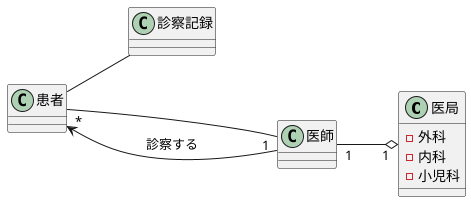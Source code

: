 @startuml
left to right direction
class 医局{
    - 外科
    - 内科
    - 小児科
}
class 患者{
}
class 診察記録{
}
class 医師{
}
患者--診察記録
医師-->患者:診察する
医師 "1" --o "1" 医局
医師 "1" --up- "*" 患者

@enduml